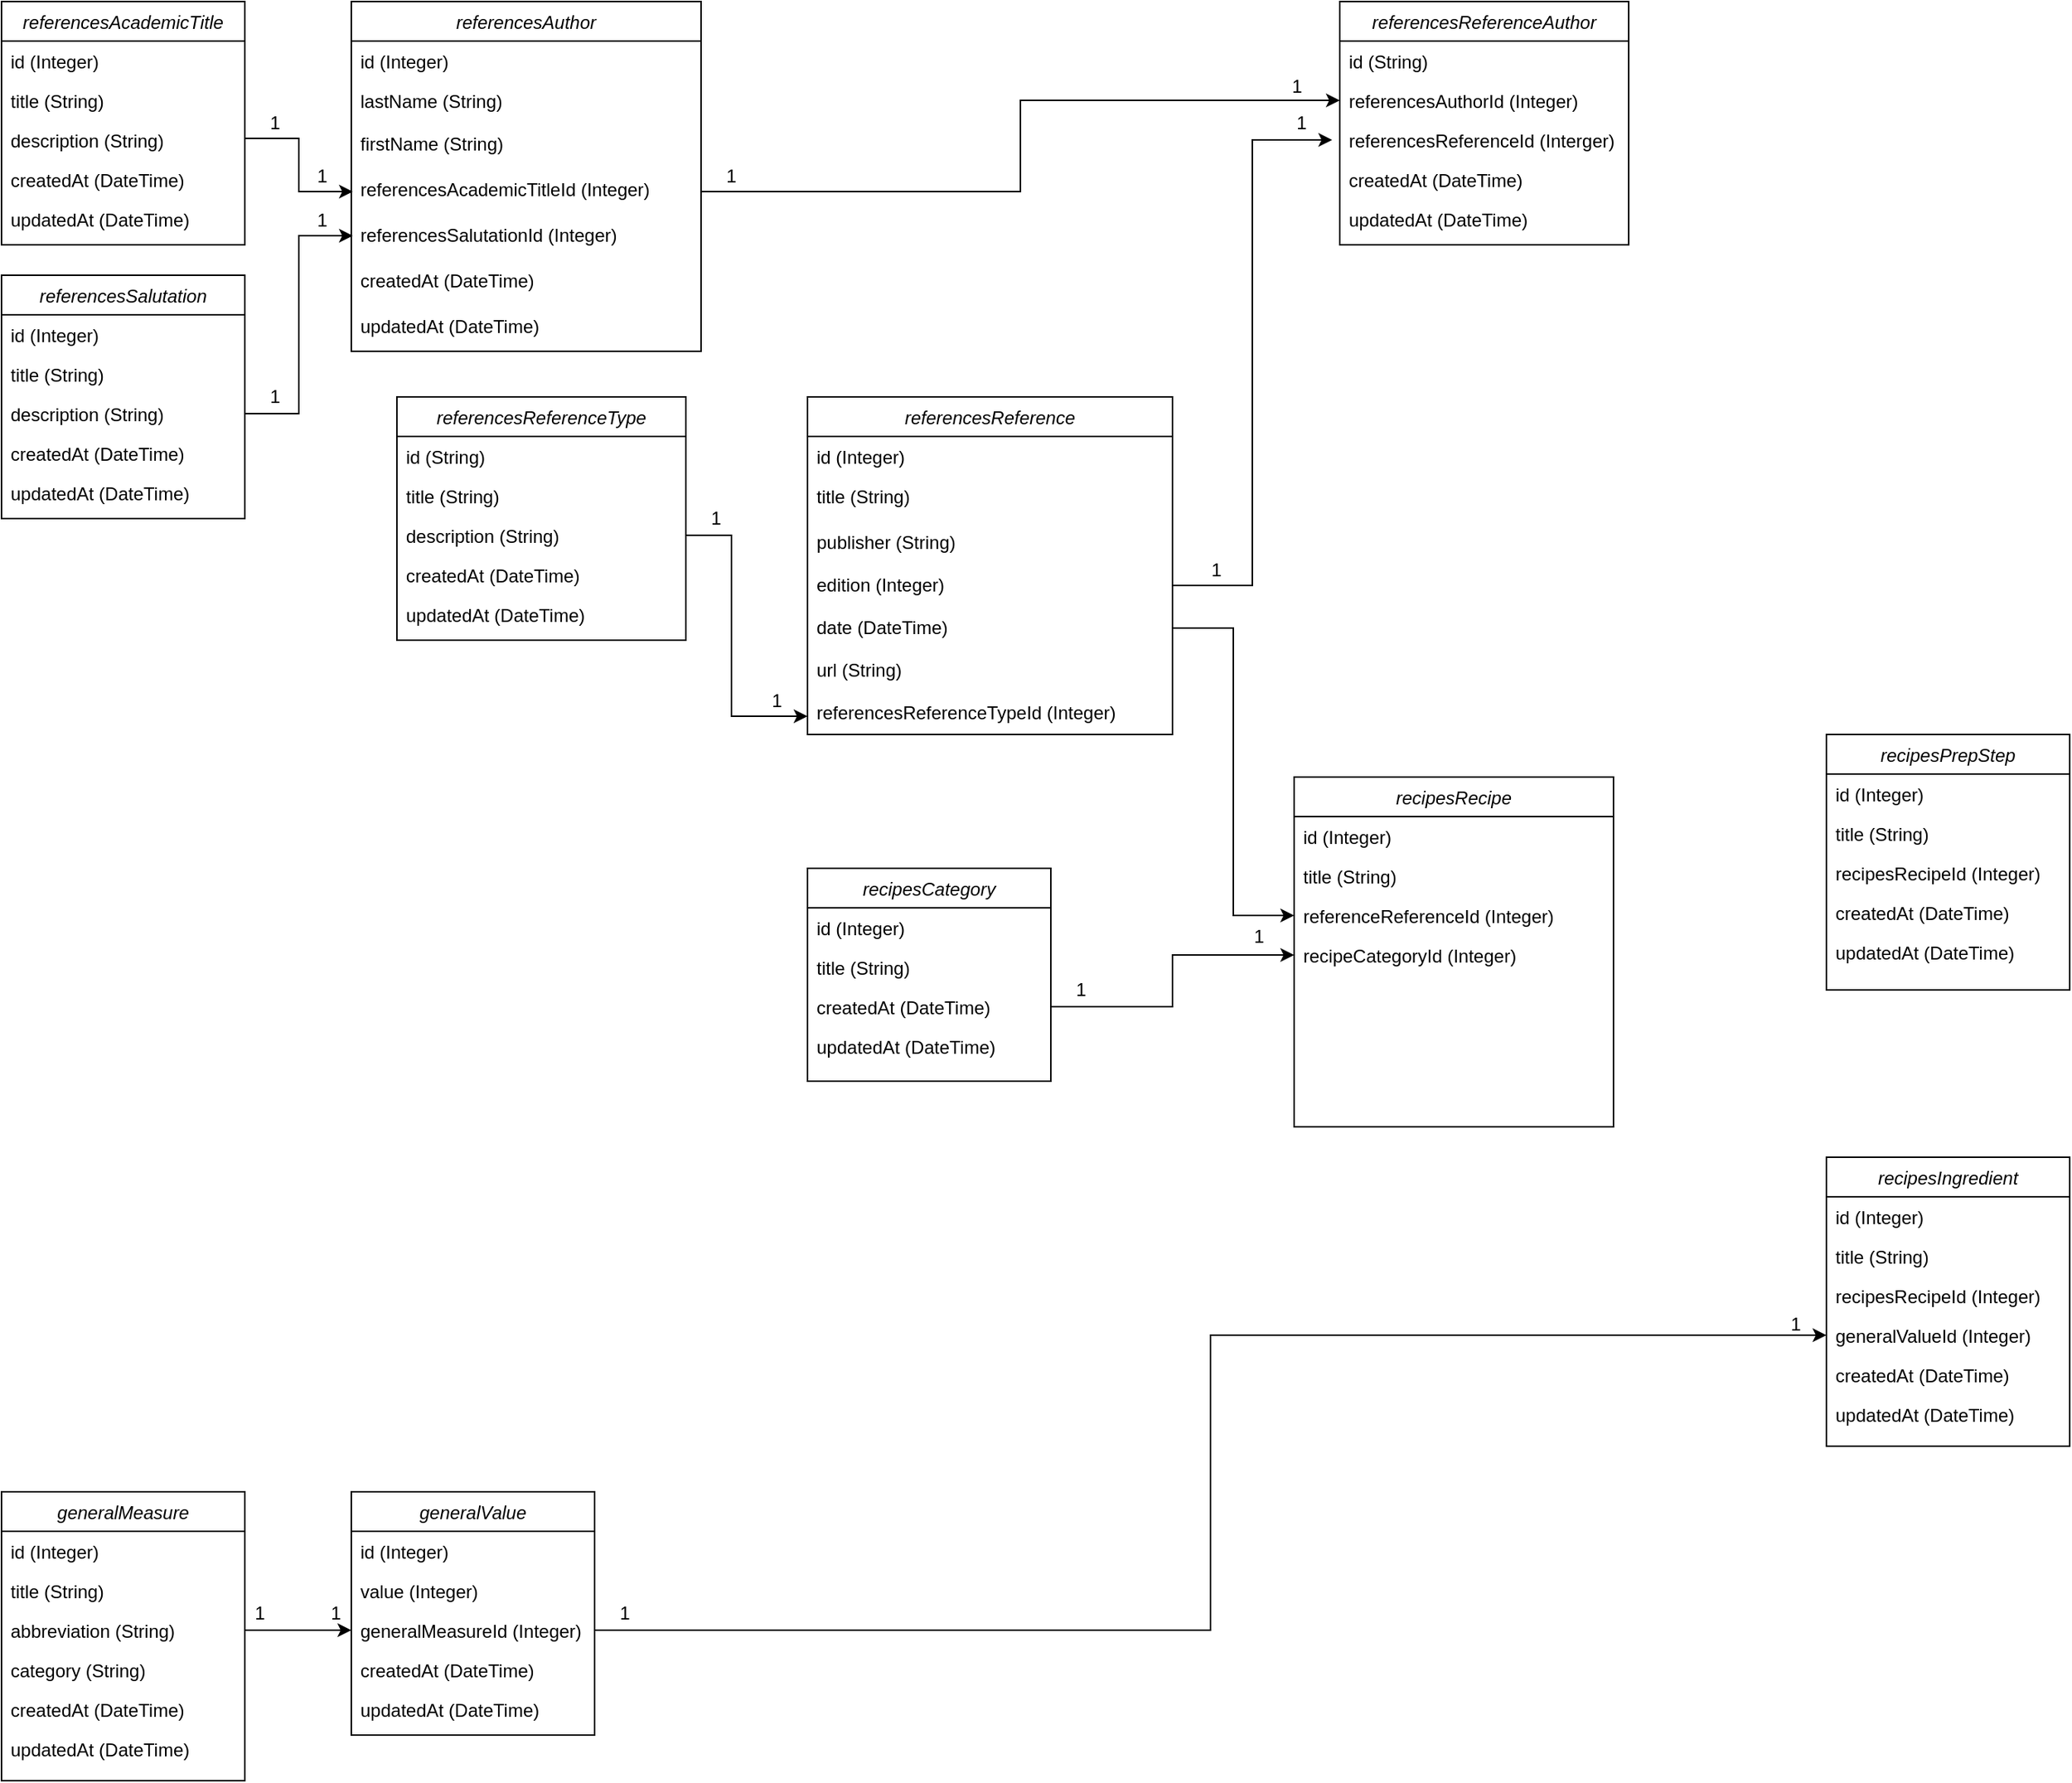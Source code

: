 <mxfile version="14.9.7" type="device"><diagram id="C5RBs43oDa-KdzZeNtuy" name="Page-1"><mxGraphModel dx="1673" dy="802" grid="1" gridSize="10" guides="1" tooltips="1" connect="1" arrows="1" fold="1" page="1" pageScale="1" pageWidth="3300" pageHeight="2339" math="0" shadow="0"><root><mxCell id="WIyWlLk6GJQsqaUBKTNV-0"/><mxCell id="WIyWlLk6GJQsqaUBKTNV-1" parent="WIyWlLk6GJQsqaUBKTNV-0"/><mxCell id="zkfFHV4jXpPFQw0GAbJ--0" value="referencesAcademicTitle" style="swimlane;fontStyle=2;align=center;verticalAlign=top;childLayout=stackLayout;horizontal=1;startSize=26;horizontalStack=0;resizeParent=1;resizeLast=0;collapsible=1;marginBottom=0;rounded=0;shadow=0;strokeWidth=1;" parent="WIyWlLk6GJQsqaUBKTNV-1" vertex="1"><mxGeometry x="40" y="40" width="160" height="160" as="geometry"><mxRectangle x="60" y="80" width="160" height="26" as="alternateBounds"/></mxGeometry></mxCell><mxCell id="zkfFHV4jXpPFQw0GAbJ--1" value="id (Integer)" style="text;align=left;verticalAlign=top;spacingLeft=4;spacingRight=4;overflow=hidden;rotatable=0;points=[[0,0.5],[1,0.5]];portConstraint=eastwest;" parent="zkfFHV4jXpPFQw0GAbJ--0" vertex="1"><mxGeometry y="26" width="160" height="26" as="geometry"/></mxCell><mxCell id="zkfFHV4jXpPFQw0GAbJ--2" value="title (String)" style="text;align=left;verticalAlign=top;spacingLeft=4;spacingRight=4;overflow=hidden;rotatable=0;points=[[0,0.5],[1,0.5]];portConstraint=eastwest;rounded=0;shadow=0;html=0;" parent="zkfFHV4jXpPFQw0GAbJ--0" vertex="1"><mxGeometry y="52" width="160" height="26" as="geometry"/></mxCell><mxCell id="E2X-_f3XLNRULBrsMVnF-42" value="description (String)" style="text;align=left;verticalAlign=top;spacingLeft=4;spacingRight=4;overflow=hidden;rotatable=0;points=[[0,0.5],[1,0.5]];portConstraint=eastwest;rounded=0;shadow=0;html=0;" vertex="1" parent="zkfFHV4jXpPFQw0GAbJ--0"><mxGeometry y="78" width="160" height="26" as="geometry"/></mxCell><mxCell id="E2X-_f3XLNRULBrsMVnF-41" value="createdAt (DateTime)" style="text;align=left;verticalAlign=top;spacingLeft=4;spacingRight=4;overflow=hidden;rotatable=0;points=[[0,0.5],[1,0.5]];portConstraint=eastwest;rounded=0;shadow=0;html=0;" vertex="1" parent="zkfFHV4jXpPFQw0GAbJ--0"><mxGeometry y="104" width="160" height="26" as="geometry"/></mxCell><mxCell id="E2X-_f3XLNRULBrsMVnF-43" value="updatedAt (DateTime)" style="text;align=left;verticalAlign=top;spacingLeft=4;spacingRight=4;overflow=hidden;rotatable=0;points=[[0,0.5],[1,0.5]];portConstraint=eastwest;rounded=0;shadow=0;html=0;" vertex="1" parent="zkfFHV4jXpPFQw0GAbJ--0"><mxGeometry y="130" width="160" height="26" as="geometry"/></mxCell><mxCell id="E2X-_f3XLNRULBrsMVnF-0" value="referencesAuthor" style="swimlane;fontStyle=2;align=center;verticalAlign=top;childLayout=stackLayout;horizontal=1;startSize=26;horizontalStack=0;resizeParent=1;resizeLast=0;collapsible=1;marginBottom=0;rounded=0;shadow=0;strokeWidth=1;" vertex="1" parent="WIyWlLk6GJQsqaUBKTNV-1"><mxGeometry x="270" y="40" width="230" height="230" as="geometry"><mxRectangle x="60" y="80" width="160" height="26" as="alternateBounds"/></mxGeometry></mxCell><mxCell id="E2X-_f3XLNRULBrsMVnF-7" style="edgeStyle=orthogonalEdgeStyle;rounded=0;orthogonalLoop=1;jettySize=auto;html=1;exitX=1;exitY=0.5;exitDx=0;exitDy=0;" edge="1" parent="E2X-_f3XLNRULBrsMVnF-0" source="E2X-_f3XLNRULBrsMVnF-6" target="E2X-_f3XLNRULBrsMVnF-6"><mxGeometry relative="1" as="geometry"/></mxCell><mxCell id="E2X-_f3XLNRULBrsMVnF-1" value="id (Integer)" style="text;align=left;verticalAlign=top;spacingLeft=4;spacingRight=4;overflow=hidden;rotatable=0;points=[[0,0.5],[1,0.5]];portConstraint=eastwest;" vertex="1" parent="E2X-_f3XLNRULBrsMVnF-0"><mxGeometry y="26" width="230" height="26" as="geometry"/></mxCell><mxCell id="E2X-_f3XLNRULBrsMVnF-2" value="lastName (String)" style="text;align=left;verticalAlign=top;spacingLeft=4;spacingRight=4;overflow=hidden;rotatable=0;points=[[0,0.5],[1,0.5]];portConstraint=eastwest;rounded=0;shadow=0;html=0;" vertex="1" parent="E2X-_f3XLNRULBrsMVnF-0"><mxGeometry y="52" width="230" height="28" as="geometry"/></mxCell><mxCell id="E2X-_f3XLNRULBrsMVnF-6" value="firstName (String)" style="text;align=left;verticalAlign=top;spacingLeft=4;spacingRight=4;overflow=hidden;rotatable=0;points=[[0,0.5],[1,0.5]];portConstraint=eastwest;rounded=0;shadow=0;html=0;" vertex="1" parent="E2X-_f3XLNRULBrsMVnF-0"><mxGeometry y="80" width="230" height="30" as="geometry"/></mxCell><mxCell id="E2X-_f3XLNRULBrsMVnF-8" value="referencesAcademicTitleId (Integer)" style="text;align=left;verticalAlign=top;spacingLeft=4;spacingRight=4;overflow=hidden;rotatable=0;points=[[0,0.5],[1,0.5]];portConstraint=eastwest;rounded=0;shadow=0;html=0;" vertex="1" parent="E2X-_f3XLNRULBrsMVnF-0"><mxGeometry y="110" width="230" height="30" as="geometry"/></mxCell><mxCell id="E2X-_f3XLNRULBrsMVnF-47" value="referencesSalutationId (Integer)" style="text;align=left;verticalAlign=top;spacingLeft=4;spacingRight=4;overflow=hidden;rotatable=0;points=[[0,0.5],[1,0.5]];portConstraint=eastwest;rounded=0;shadow=0;html=0;" vertex="1" parent="E2X-_f3XLNRULBrsMVnF-0"><mxGeometry y="140" width="230" height="30" as="geometry"/></mxCell><mxCell id="E2X-_f3XLNRULBrsMVnF-48" value="createdAt (DateTime)" style="text;align=left;verticalAlign=top;spacingLeft=4;spacingRight=4;overflow=hidden;rotatable=0;points=[[0,0.5],[1,0.5]];portConstraint=eastwest;rounded=0;shadow=0;html=0;" vertex="1" parent="E2X-_f3XLNRULBrsMVnF-0"><mxGeometry y="170" width="230" height="30" as="geometry"/></mxCell><mxCell id="E2X-_f3XLNRULBrsMVnF-49" value="updatedAt (DateTime)" style="text;align=left;verticalAlign=top;spacingLeft=4;spacingRight=4;overflow=hidden;rotatable=0;points=[[0,0.5],[1,0.5]];portConstraint=eastwest;rounded=0;shadow=0;html=0;" vertex="1" parent="E2X-_f3XLNRULBrsMVnF-0"><mxGeometry y="200" width="230" height="30" as="geometry"/></mxCell><mxCell id="E2X-_f3XLNRULBrsMVnF-16" value="referencesSalutation" style="swimlane;fontStyle=2;align=center;verticalAlign=top;childLayout=stackLayout;horizontal=1;startSize=26;horizontalStack=0;resizeParent=1;resizeLast=0;collapsible=1;marginBottom=0;rounded=0;shadow=0;strokeWidth=1;" vertex="1" parent="WIyWlLk6GJQsqaUBKTNV-1"><mxGeometry x="40" y="220" width="160" height="160" as="geometry"><mxRectangle x="60" y="80" width="160" height="26" as="alternateBounds"/></mxGeometry></mxCell><mxCell id="E2X-_f3XLNRULBrsMVnF-17" value="id (Integer)" style="text;align=left;verticalAlign=top;spacingLeft=4;spacingRight=4;overflow=hidden;rotatable=0;points=[[0,0.5],[1,0.5]];portConstraint=eastwest;" vertex="1" parent="E2X-_f3XLNRULBrsMVnF-16"><mxGeometry y="26" width="160" height="26" as="geometry"/></mxCell><mxCell id="E2X-_f3XLNRULBrsMVnF-18" value="title (String)" style="text;align=left;verticalAlign=top;spacingLeft=4;spacingRight=4;overflow=hidden;rotatable=0;points=[[0,0.5],[1,0.5]];portConstraint=eastwest;rounded=0;shadow=0;html=0;" vertex="1" parent="E2X-_f3XLNRULBrsMVnF-16"><mxGeometry y="52" width="160" height="26" as="geometry"/></mxCell><mxCell id="E2X-_f3XLNRULBrsMVnF-44" value="description (String)" style="text;align=left;verticalAlign=top;spacingLeft=4;spacingRight=4;overflow=hidden;rotatable=0;points=[[0,0.5],[1,0.5]];portConstraint=eastwest;rounded=0;shadow=0;html=0;" vertex="1" parent="E2X-_f3XLNRULBrsMVnF-16"><mxGeometry y="78" width="160" height="26" as="geometry"/></mxCell><mxCell id="E2X-_f3XLNRULBrsMVnF-45" value="createdAt (DateTime)" style="text;align=left;verticalAlign=top;spacingLeft=4;spacingRight=4;overflow=hidden;rotatable=0;points=[[0,0.5],[1,0.5]];portConstraint=eastwest;rounded=0;shadow=0;html=0;" vertex="1" parent="E2X-_f3XLNRULBrsMVnF-16"><mxGeometry y="104" width="160" height="26" as="geometry"/></mxCell><mxCell id="E2X-_f3XLNRULBrsMVnF-46" value="updatedAt (DateTime)" style="text;align=left;verticalAlign=top;spacingLeft=4;spacingRight=4;overflow=hidden;rotatable=0;points=[[0,0.5],[1,0.5]];portConstraint=eastwest;rounded=0;shadow=0;html=0;" vertex="1" parent="E2X-_f3XLNRULBrsMVnF-16"><mxGeometry y="130" width="160" height="26" as="geometry"/></mxCell><mxCell id="E2X-_f3XLNRULBrsMVnF-116" style="edgeStyle=elbowEdgeStyle;rounded=0;orthogonalLoop=1;jettySize=auto;html=1;exitX=0;exitY=1;exitDx=0;exitDy=0;entryX=1;entryY=1;entryDx=0;entryDy=0;" edge="1" parent="WIyWlLk6GJQsqaUBKTNV-1" source="E2X-_f3XLNRULBrsMVnF-20" target="E2X-_f3XLNRULBrsMVnF-22"><mxGeometry relative="1" as="geometry"/></mxCell><mxCell id="E2X-_f3XLNRULBrsMVnF-20" value="1" style="text;html=1;strokeColor=none;fillColor=none;align=center;verticalAlign=middle;whiteSpace=wrap;rounded=0;" vertex="1" parent="WIyWlLk6GJQsqaUBKTNV-1"><mxGeometry x="200" y="110" width="40" height="20" as="geometry"/></mxCell><mxCell id="E2X-_f3XLNRULBrsMVnF-21" value="1" style="text;html=1;strokeColor=none;fillColor=none;align=center;verticalAlign=middle;whiteSpace=wrap;rounded=0;" vertex="1" parent="WIyWlLk6GJQsqaUBKTNV-1"><mxGeometry x="200" y="290" width="40" height="20" as="geometry"/></mxCell><mxCell id="E2X-_f3XLNRULBrsMVnF-22" value="1" style="text;html=1;strokeColor=none;fillColor=none;align=center;verticalAlign=middle;whiteSpace=wrap;rounded=0;" vertex="1" parent="WIyWlLk6GJQsqaUBKTNV-1"><mxGeometry x="231" y="145" width="40" height="20" as="geometry"/></mxCell><mxCell id="E2X-_f3XLNRULBrsMVnF-23" value="1" style="text;html=1;strokeColor=none;fillColor=none;align=center;verticalAlign=middle;whiteSpace=wrap;rounded=0;" vertex="1" parent="WIyWlLk6GJQsqaUBKTNV-1"><mxGeometry x="231" y="174" width="40" height="20" as="geometry"/></mxCell><mxCell id="E2X-_f3XLNRULBrsMVnF-24" value="referencesReferenceType" style="swimlane;fontStyle=2;align=center;verticalAlign=top;childLayout=stackLayout;horizontal=1;startSize=26;horizontalStack=0;resizeParent=1;resizeLast=0;collapsible=1;marginBottom=0;rounded=0;shadow=0;strokeWidth=1;" vertex="1" parent="WIyWlLk6GJQsqaUBKTNV-1"><mxGeometry x="300" y="300" width="190" height="160" as="geometry"><mxRectangle x="60" y="80" width="160" height="26" as="alternateBounds"/></mxGeometry></mxCell><mxCell id="E2X-_f3XLNRULBrsMVnF-25" value="id (String)" style="text;align=left;verticalAlign=top;spacingLeft=4;spacingRight=4;overflow=hidden;rotatable=0;points=[[0,0.5],[1,0.5]];portConstraint=eastwest;" vertex="1" parent="E2X-_f3XLNRULBrsMVnF-24"><mxGeometry y="26" width="190" height="26" as="geometry"/></mxCell><mxCell id="E2X-_f3XLNRULBrsMVnF-26" value="title (String)" style="text;align=left;verticalAlign=top;spacingLeft=4;spacingRight=4;overflow=hidden;rotatable=0;points=[[0,0.5],[1,0.5]];portConstraint=eastwest;rounded=0;shadow=0;html=0;" vertex="1" parent="E2X-_f3XLNRULBrsMVnF-24"><mxGeometry y="52" width="190" height="26" as="geometry"/></mxCell><mxCell id="E2X-_f3XLNRULBrsMVnF-50" value="description (String)" style="text;align=left;verticalAlign=top;spacingLeft=4;spacingRight=4;overflow=hidden;rotatable=0;points=[[0,0.5],[1,0.5]];portConstraint=eastwest;rounded=0;shadow=0;html=0;" vertex="1" parent="E2X-_f3XLNRULBrsMVnF-24"><mxGeometry y="78" width="190" height="26" as="geometry"/></mxCell><mxCell id="E2X-_f3XLNRULBrsMVnF-51" value="createdAt (DateTime)" style="text;align=left;verticalAlign=top;spacingLeft=4;spacingRight=4;overflow=hidden;rotatable=0;points=[[0,0.5],[1,0.5]];portConstraint=eastwest;rounded=0;shadow=0;html=0;" vertex="1" parent="E2X-_f3XLNRULBrsMVnF-24"><mxGeometry y="104" width="190" height="26" as="geometry"/></mxCell><mxCell id="E2X-_f3XLNRULBrsMVnF-52" value="updatedAt (DateTime)" style="text;align=left;verticalAlign=top;spacingLeft=4;spacingRight=4;overflow=hidden;rotatable=0;points=[[0,0.5],[1,0.5]];portConstraint=eastwest;rounded=0;shadow=0;html=0;" vertex="1" parent="E2X-_f3XLNRULBrsMVnF-24"><mxGeometry y="130" width="190" height="26" as="geometry"/></mxCell><mxCell id="E2X-_f3XLNRULBrsMVnF-27" value="referencesReference" style="swimlane;fontStyle=2;align=center;verticalAlign=top;childLayout=stackLayout;horizontal=1;startSize=26;horizontalStack=0;resizeParent=1;resizeLast=0;collapsible=1;marginBottom=0;rounded=0;shadow=0;strokeWidth=1;" vertex="1" parent="WIyWlLk6GJQsqaUBKTNV-1"><mxGeometry x="570" y="300" width="240" height="222" as="geometry"><mxRectangle x="60" y="80" width="160" height="26" as="alternateBounds"/></mxGeometry></mxCell><mxCell id="E2X-_f3XLNRULBrsMVnF-28" value="id (Integer)" style="text;align=left;verticalAlign=top;spacingLeft=4;spacingRight=4;overflow=hidden;rotatable=0;points=[[0,0.5],[1,0.5]];portConstraint=eastwest;" vertex="1" parent="E2X-_f3XLNRULBrsMVnF-27"><mxGeometry y="26" width="240" height="26" as="geometry"/></mxCell><mxCell id="E2X-_f3XLNRULBrsMVnF-29" value="title (String)" style="text;align=left;verticalAlign=top;spacingLeft=4;spacingRight=4;overflow=hidden;rotatable=0;points=[[0,0.5],[1,0.5]];portConstraint=eastwest;rounded=0;shadow=0;html=0;" vertex="1" parent="E2X-_f3XLNRULBrsMVnF-27"><mxGeometry y="52" width="240" height="30" as="geometry"/></mxCell><mxCell id="E2X-_f3XLNRULBrsMVnF-30" value="publisher (String)" style="text;align=left;verticalAlign=top;spacingLeft=4;spacingRight=4;overflow=hidden;rotatable=0;points=[[0,0.5],[1,0.5]];portConstraint=eastwest;rounded=0;shadow=0;html=0;" vertex="1" parent="E2X-_f3XLNRULBrsMVnF-27"><mxGeometry y="82" width="240" height="28" as="geometry"/></mxCell><mxCell id="E2X-_f3XLNRULBrsMVnF-31" value="edition (Integer)" style="text;align=left;verticalAlign=top;spacingLeft=4;spacingRight=4;overflow=hidden;rotatable=0;points=[[0,0.5],[1,0.5]];portConstraint=eastwest;rounded=0;shadow=0;html=0;" vertex="1" parent="E2X-_f3XLNRULBrsMVnF-27"><mxGeometry y="110" width="240" height="28" as="geometry"/></mxCell><mxCell id="E2X-_f3XLNRULBrsMVnF-32" value="date (DateTime)" style="text;align=left;verticalAlign=top;spacingLeft=4;spacingRight=4;overflow=hidden;rotatable=0;points=[[0,0.5],[1,0.5]];portConstraint=eastwest;rounded=0;shadow=0;html=0;" vertex="1" parent="E2X-_f3XLNRULBrsMVnF-27"><mxGeometry y="138" width="240" height="28" as="geometry"/></mxCell><mxCell id="E2X-_f3XLNRULBrsMVnF-35" value="url (String)" style="text;align=left;verticalAlign=top;spacingLeft=4;spacingRight=4;overflow=hidden;rotatable=0;points=[[0,0.5],[1,0.5]];portConstraint=eastwest;rounded=0;shadow=0;html=0;" vertex="1" parent="E2X-_f3XLNRULBrsMVnF-27"><mxGeometry y="166" width="240" height="28" as="geometry"/></mxCell><mxCell id="E2X-_f3XLNRULBrsMVnF-53" value="referencesReferenceTypeId (Integer)" style="text;align=left;verticalAlign=top;spacingLeft=4;spacingRight=4;overflow=hidden;rotatable=0;points=[[0,0.5],[1,0.5]];portConstraint=eastwest;rounded=0;shadow=0;html=0;" vertex="1" parent="E2X-_f3XLNRULBrsMVnF-27"><mxGeometry y="194" width="240" height="28" as="geometry"/></mxCell><mxCell id="E2X-_f3XLNRULBrsMVnF-38" value="1" style="text;html=1;strokeColor=none;fillColor=none;align=center;verticalAlign=middle;whiteSpace=wrap;rounded=0;" vertex="1" parent="WIyWlLk6GJQsqaUBKTNV-1"><mxGeometry x="530" y="490" width="40" height="20" as="geometry"/></mxCell><mxCell id="E2X-_f3XLNRULBrsMVnF-112" style="edgeStyle=elbowEdgeStyle;rounded=0;orthogonalLoop=1;jettySize=auto;html=1;exitX=1;exitY=0.5;exitDx=0;exitDy=0;entryX=1;entryY=1;entryDx=0;entryDy=0;" edge="1" parent="WIyWlLk6GJQsqaUBKTNV-1" source="E2X-_f3XLNRULBrsMVnF-50" target="E2X-_f3XLNRULBrsMVnF-38"><mxGeometry relative="1" as="geometry"><Array as="points"><mxPoint x="520" y="380"/></Array></mxGeometry></mxCell><mxCell id="E2X-_f3XLNRULBrsMVnF-39" value="1" style="text;html=1;strokeColor=none;fillColor=none;align=center;verticalAlign=middle;whiteSpace=wrap;rounded=0;" vertex="1" parent="WIyWlLk6GJQsqaUBKTNV-1"><mxGeometry x="490" y="370" width="40" height="20" as="geometry"/></mxCell><mxCell id="E2X-_f3XLNRULBrsMVnF-55" value="referencesReferenceAuthor" style="swimlane;fontStyle=2;align=center;verticalAlign=top;childLayout=stackLayout;horizontal=1;startSize=26;horizontalStack=0;resizeParent=1;resizeLast=0;collapsible=1;marginBottom=0;rounded=0;shadow=0;strokeWidth=1;" vertex="1" parent="WIyWlLk6GJQsqaUBKTNV-1"><mxGeometry x="920" y="40" width="190" height="160" as="geometry"><mxRectangle x="60" y="80" width="160" height="26" as="alternateBounds"/></mxGeometry></mxCell><mxCell id="E2X-_f3XLNRULBrsMVnF-56" value="id (String)" style="text;align=left;verticalAlign=top;spacingLeft=4;spacingRight=4;overflow=hidden;rotatable=0;points=[[0,0.5],[1,0.5]];portConstraint=eastwest;" vertex="1" parent="E2X-_f3XLNRULBrsMVnF-55"><mxGeometry y="26" width="190" height="26" as="geometry"/></mxCell><mxCell id="E2X-_f3XLNRULBrsMVnF-57" value="referencesAuthorId (Integer)" style="text;align=left;verticalAlign=top;spacingLeft=4;spacingRight=4;overflow=hidden;rotatable=0;points=[[0,0.5],[1,0.5]];portConstraint=eastwest;rounded=0;shadow=0;html=0;" vertex="1" parent="E2X-_f3XLNRULBrsMVnF-55"><mxGeometry y="52" width="190" height="26" as="geometry"/></mxCell><mxCell id="E2X-_f3XLNRULBrsMVnF-58" value="referencesReferenceId (Interger)" style="text;align=left;verticalAlign=top;spacingLeft=4;spacingRight=4;overflow=hidden;rotatable=0;points=[[0,0.5],[1,0.5]];portConstraint=eastwest;rounded=0;shadow=0;html=0;" vertex="1" parent="E2X-_f3XLNRULBrsMVnF-55"><mxGeometry y="78" width="190" height="26" as="geometry"/></mxCell><mxCell id="E2X-_f3XLNRULBrsMVnF-59" value="createdAt (DateTime)" style="text;align=left;verticalAlign=top;spacingLeft=4;spacingRight=4;overflow=hidden;rotatable=0;points=[[0,0.5],[1,0.5]];portConstraint=eastwest;rounded=0;shadow=0;html=0;" vertex="1" parent="E2X-_f3XLNRULBrsMVnF-55"><mxGeometry y="104" width="190" height="26" as="geometry"/></mxCell><mxCell id="E2X-_f3XLNRULBrsMVnF-60" value="updatedAt (DateTime)" style="text;align=left;verticalAlign=top;spacingLeft=4;spacingRight=4;overflow=hidden;rotatable=0;points=[[0,0.5],[1,0.5]];portConstraint=eastwest;rounded=0;shadow=0;html=0;" vertex="1" parent="E2X-_f3XLNRULBrsMVnF-55"><mxGeometry y="130" width="190" height="26" as="geometry"/></mxCell><mxCell id="E2X-_f3XLNRULBrsMVnF-63" value="1" style="text;html=1;strokeColor=none;fillColor=none;align=center;verticalAlign=middle;whiteSpace=wrap;rounded=0;" vertex="1" parent="WIyWlLk6GJQsqaUBKTNV-1"><mxGeometry x="500" y="145" width="40" height="20" as="geometry"/></mxCell><mxCell id="E2X-_f3XLNRULBrsMVnF-64" value="1" style="text;html=1;strokeColor=none;fillColor=none;align=center;verticalAlign=middle;whiteSpace=wrap;rounded=0;" vertex="1" parent="WIyWlLk6GJQsqaUBKTNV-1"><mxGeometry x="872" y="86" width="40" height="20" as="geometry"/></mxCell><mxCell id="E2X-_f3XLNRULBrsMVnF-65" value="1" style="text;html=1;strokeColor=none;fillColor=none;align=center;verticalAlign=middle;whiteSpace=wrap;rounded=0;" vertex="1" parent="WIyWlLk6GJQsqaUBKTNV-1"><mxGeometry x="819" y="404" width="40" height="20" as="geometry"/></mxCell><mxCell id="E2X-_f3XLNRULBrsMVnF-66" value="1" style="text;html=1;strokeColor=none;fillColor=none;align=center;verticalAlign=middle;whiteSpace=wrap;rounded=0;" vertex="1" parent="WIyWlLk6GJQsqaUBKTNV-1"><mxGeometry x="875" y="109" width="40" height="22" as="geometry"/></mxCell><mxCell id="E2X-_f3XLNRULBrsMVnF-67" value="generalMeasure" style="swimlane;fontStyle=2;align=center;verticalAlign=top;childLayout=stackLayout;horizontal=1;startSize=26;horizontalStack=0;resizeParent=1;resizeLast=0;collapsible=1;marginBottom=0;rounded=0;shadow=0;strokeWidth=1;" vertex="1" parent="WIyWlLk6GJQsqaUBKTNV-1"><mxGeometry x="40" y="1020" width="160" height="190" as="geometry"><mxRectangle x="60" y="80" width="160" height="26" as="alternateBounds"/></mxGeometry></mxCell><mxCell id="E2X-_f3XLNRULBrsMVnF-68" value="id (Integer)" style="text;align=left;verticalAlign=top;spacingLeft=4;spacingRight=4;overflow=hidden;rotatable=0;points=[[0,0.5],[1,0.5]];portConstraint=eastwest;" vertex="1" parent="E2X-_f3XLNRULBrsMVnF-67"><mxGeometry y="26" width="160" height="26" as="geometry"/></mxCell><mxCell id="E2X-_f3XLNRULBrsMVnF-69" value="title (String)" style="text;align=left;verticalAlign=top;spacingLeft=4;spacingRight=4;overflow=hidden;rotatable=0;points=[[0,0.5],[1,0.5]];portConstraint=eastwest;rounded=0;shadow=0;html=0;" vertex="1" parent="E2X-_f3XLNRULBrsMVnF-67"><mxGeometry y="52" width="160" height="26" as="geometry"/></mxCell><mxCell id="E2X-_f3XLNRULBrsMVnF-70" value="abbreviation (String)" style="text;align=left;verticalAlign=top;spacingLeft=4;spacingRight=4;overflow=hidden;rotatable=0;points=[[0,0.5],[1,0.5]];portConstraint=eastwest;rounded=0;shadow=0;html=0;" vertex="1" parent="E2X-_f3XLNRULBrsMVnF-67"><mxGeometry y="78" width="160" height="26" as="geometry"/></mxCell><mxCell id="E2X-_f3XLNRULBrsMVnF-71" value="category (String)" style="text;align=left;verticalAlign=top;spacingLeft=4;spacingRight=4;overflow=hidden;rotatable=0;points=[[0,0.5],[1,0.5]];portConstraint=eastwest;rounded=0;shadow=0;html=0;" vertex="1" parent="E2X-_f3XLNRULBrsMVnF-67"><mxGeometry y="104" width="160" height="26" as="geometry"/></mxCell><mxCell id="E2X-_f3XLNRULBrsMVnF-72" value="createdAt (DateTime)" style="text;align=left;verticalAlign=top;spacingLeft=4;spacingRight=4;overflow=hidden;rotatable=0;points=[[0,0.5],[1,0.5]];portConstraint=eastwest;rounded=0;shadow=0;html=0;" vertex="1" parent="E2X-_f3XLNRULBrsMVnF-67"><mxGeometry y="130" width="160" height="26" as="geometry"/></mxCell><mxCell id="E2X-_f3XLNRULBrsMVnF-79" value="updatedAt (DateTime)" style="text;align=left;verticalAlign=top;spacingLeft=4;spacingRight=4;overflow=hidden;rotatable=0;points=[[0,0.5],[1,0.5]];portConstraint=eastwest;rounded=0;shadow=0;html=0;" vertex="1" parent="E2X-_f3XLNRULBrsMVnF-67"><mxGeometry y="156" width="160" height="26" as="geometry"/></mxCell><mxCell id="E2X-_f3XLNRULBrsMVnF-73" value="generalValue" style="swimlane;fontStyle=2;align=center;verticalAlign=top;childLayout=stackLayout;horizontal=1;startSize=26;horizontalStack=0;resizeParent=1;resizeLast=0;collapsible=1;marginBottom=0;rounded=0;shadow=0;strokeWidth=1;" vertex="1" parent="WIyWlLk6GJQsqaUBKTNV-1"><mxGeometry x="270" y="1020" width="160" height="160" as="geometry"><mxRectangle x="60" y="80" width="160" height="26" as="alternateBounds"/></mxGeometry></mxCell><mxCell id="E2X-_f3XLNRULBrsMVnF-74" value="id (Integer)" style="text;align=left;verticalAlign=top;spacingLeft=4;spacingRight=4;overflow=hidden;rotatable=0;points=[[0,0.5],[1,0.5]];portConstraint=eastwest;" vertex="1" parent="E2X-_f3XLNRULBrsMVnF-73"><mxGeometry y="26" width="160" height="26" as="geometry"/></mxCell><mxCell id="E2X-_f3XLNRULBrsMVnF-75" value="value (Integer)" style="text;align=left;verticalAlign=top;spacingLeft=4;spacingRight=4;overflow=hidden;rotatable=0;points=[[0,0.5],[1,0.5]];portConstraint=eastwest;rounded=0;shadow=0;html=0;" vertex="1" parent="E2X-_f3XLNRULBrsMVnF-73"><mxGeometry y="52" width="160" height="26" as="geometry"/></mxCell><mxCell id="E2X-_f3XLNRULBrsMVnF-76" value="generalMeasureId (Integer)" style="text;align=left;verticalAlign=top;spacingLeft=4;spacingRight=4;overflow=hidden;rotatable=0;points=[[0,0.5],[1,0.5]];portConstraint=eastwest;rounded=0;shadow=0;html=0;" vertex="1" parent="E2X-_f3XLNRULBrsMVnF-73"><mxGeometry y="78" width="160" height="26" as="geometry"/></mxCell><mxCell id="E2X-_f3XLNRULBrsMVnF-77" value="createdAt (DateTime)" style="text;align=left;verticalAlign=top;spacingLeft=4;spacingRight=4;overflow=hidden;rotatable=0;points=[[0,0.5],[1,0.5]];portConstraint=eastwest;rounded=0;shadow=0;html=0;" vertex="1" parent="E2X-_f3XLNRULBrsMVnF-73"><mxGeometry y="104" width="160" height="26" as="geometry"/></mxCell><mxCell id="E2X-_f3XLNRULBrsMVnF-78" value="updatedAt (DateTime)" style="text;align=left;verticalAlign=top;spacingLeft=4;spacingRight=4;overflow=hidden;rotatable=0;points=[[0,0.5],[1,0.5]];portConstraint=eastwest;rounded=0;shadow=0;html=0;" vertex="1" parent="E2X-_f3XLNRULBrsMVnF-73"><mxGeometry y="130" width="160" height="26" as="geometry"/></mxCell><mxCell id="E2X-_f3XLNRULBrsMVnF-81" value="1" style="text;html=1;strokeColor=none;fillColor=none;align=center;verticalAlign=middle;whiteSpace=wrap;rounded=0;" vertex="1" parent="WIyWlLk6GJQsqaUBKTNV-1"><mxGeometry x="240" y="1090" width="40" height="20" as="geometry"/></mxCell><mxCell id="E2X-_f3XLNRULBrsMVnF-82" value="1" style="text;html=1;strokeColor=none;fillColor=none;align=center;verticalAlign=middle;whiteSpace=wrap;rounded=0;" vertex="1" parent="WIyWlLk6GJQsqaUBKTNV-1"><mxGeometry x="190" y="1090" width="40" height="20" as="geometry"/></mxCell><mxCell id="E2X-_f3XLNRULBrsMVnF-83" value="recipesIngredient" style="swimlane;fontStyle=2;align=center;verticalAlign=top;childLayout=stackLayout;horizontal=1;startSize=26;horizontalStack=0;resizeParent=1;resizeLast=0;collapsible=1;marginBottom=0;rounded=0;shadow=0;strokeWidth=1;" vertex="1" parent="WIyWlLk6GJQsqaUBKTNV-1"><mxGeometry x="1240" y="800" width="160" height="190" as="geometry"><mxRectangle x="60" y="80" width="160" height="26" as="alternateBounds"/></mxGeometry></mxCell><mxCell id="E2X-_f3XLNRULBrsMVnF-84" value="id (Integer)" style="text;align=left;verticalAlign=top;spacingLeft=4;spacingRight=4;overflow=hidden;rotatable=0;points=[[0,0.5],[1,0.5]];portConstraint=eastwest;" vertex="1" parent="E2X-_f3XLNRULBrsMVnF-83"><mxGeometry y="26" width="160" height="26" as="geometry"/></mxCell><mxCell id="E2X-_f3XLNRULBrsMVnF-85" value="title (String)" style="text;align=left;verticalAlign=top;spacingLeft=4;spacingRight=4;overflow=hidden;rotatable=0;points=[[0,0.5],[1,0.5]];portConstraint=eastwest;rounded=0;shadow=0;html=0;" vertex="1" parent="E2X-_f3XLNRULBrsMVnF-83"><mxGeometry y="52" width="160" height="26" as="geometry"/></mxCell><mxCell id="E2X-_f3XLNRULBrsMVnF-86" value="recipesRecipeId (Integer)" style="text;align=left;verticalAlign=top;spacingLeft=4;spacingRight=4;overflow=hidden;rotatable=0;points=[[0,0.5],[1,0.5]];portConstraint=eastwest;rounded=0;shadow=0;html=0;" vertex="1" parent="E2X-_f3XLNRULBrsMVnF-83"><mxGeometry y="78" width="160" height="26" as="geometry"/></mxCell><mxCell id="E2X-_f3XLNRULBrsMVnF-88" value="generalValueId (Integer)" style="text;align=left;verticalAlign=top;spacingLeft=4;spacingRight=4;overflow=hidden;rotatable=0;points=[[0,0.5],[1,0.5]];portConstraint=eastwest;rounded=0;shadow=0;html=0;" vertex="1" parent="E2X-_f3XLNRULBrsMVnF-83"><mxGeometry y="104" width="160" height="26" as="geometry"/></mxCell><mxCell id="E2X-_f3XLNRULBrsMVnF-89" value="createdAt (DateTime)" style="text;align=left;verticalAlign=top;spacingLeft=4;spacingRight=4;overflow=hidden;rotatable=0;points=[[0,0.5],[1,0.5]];portConstraint=eastwest;rounded=0;shadow=0;html=0;" vertex="1" parent="E2X-_f3XLNRULBrsMVnF-83"><mxGeometry y="130" width="160" height="26" as="geometry"/></mxCell><mxCell id="E2X-_f3XLNRULBrsMVnF-137" value="updatedAt (DateTime)" style="text;align=left;verticalAlign=top;spacingLeft=4;spacingRight=4;overflow=hidden;rotatable=0;points=[[0,0.5],[1,0.5]];portConstraint=eastwest;rounded=0;shadow=0;html=0;" vertex="1" parent="E2X-_f3XLNRULBrsMVnF-83"><mxGeometry y="156" width="160" height="26" as="geometry"/></mxCell><mxCell id="E2X-_f3XLNRULBrsMVnF-91" value="1" style="text;html=1;strokeColor=none;fillColor=none;align=center;verticalAlign=middle;whiteSpace=wrap;rounded=0;" vertex="1" parent="WIyWlLk6GJQsqaUBKTNV-1"><mxGeometry x="1200" y="900" width="40" height="20" as="geometry"/></mxCell><mxCell id="E2X-_f3XLNRULBrsMVnF-92" value="1" style="text;html=1;strokeColor=none;fillColor=none;align=center;verticalAlign=middle;whiteSpace=wrap;rounded=0;" vertex="1" parent="WIyWlLk6GJQsqaUBKTNV-1"><mxGeometry x="430" y="1090" width="40" height="20" as="geometry"/></mxCell><mxCell id="E2X-_f3XLNRULBrsMVnF-93" value="recipesCategory" style="swimlane;fontStyle=2;align=center;verticalAlign=top;childLayout=stackLayout;horizontal=1;startSize=26;horizontalStack=0;resizeParent=1;resizeLast=0;collapsible=1;marginBottom=0;rounded=0;shadow=0;strokeWidth=1;" vertex="1" parent="WIyWlLk6GJQsqaUBKTNV-1"><mxGeometry x="570" y="610" width="160" height="140" as="geometry"><mxRectangle x="60" y="80" width="160" height="26" as="alternateBounds"/></mxGeometry></mxCell><mxCell id="E2X-_f3XLNRULBrsMVnF-94" value="id (Integer)" style="text;align=left;verticalAlign=top;spacingLeft=4;spacingRight=4;overflow=hidden;rotatable=0;points=[[0,0.5],[1,0.5]];portConstraint=eastwest;" vertex="1" parent="E2X-_f3XLNRULBrsMVnF-93"><mxGeometry y="26" width="160" height="26" as="geometry"/></mxCell><mxCell id="E2X-_f3XLNRULBrsMVnF-95" value="title (String)" style="text;align=left;verticalAlign=top;spacingLeft=4;spacingRight=4;overflow=hidden;rotatable=0;points=[[0,0.5],[1,0.5]];portConstraint=eastwest;rounded=0;shadow=0;html=0;" vertex="1" parent="E2X-_f3XLNRULBrsMVnF-93"><mxGeometry y="52" width="160" height="26" as="geometry"/></mxCell><mxCell id="E2X-_f3XLNRULBrsMVnF-97" value="createdAt (DateTime)" style="text;align=left;verticalAlign=top;spacingLeft=4;spacingRight=4;overflow=hidden;rotatable=0;points=[[0,0.5],[1,0.5]];portConstraint=eastwest;rounded=0;shadow=0;html=0;" vertex="1" parent="E2X-_f3XLNRULBrsMVnF-93"><mxGeometry y="78" width="160" height="26" as="geometry"/></mxCell><mxCell id="E2X-_f3XLNRULBrsMVnF-98" value="updatedAt (DateTime)" style="text;align=left;verticalAlign=top;spacingLeft=4;spacingRight=4;overflow=hidden;rotatable=0;points=[[0,0.5],[1,0.5]];portConstraint=eastwest;rounded=0;shadow=0;html=0;" vertex="1" parent="E2X-_f3XLNRULBrsMVnF-93"><mxGeometry y="104" width="160" height="26" as="geometry"/></mxCell><mxCell id="E2X-_f3XLNRULBrsMVnF-99" value="recipesRecipe" style="swimlane;fontStyle=2;align=center;verticalAlign=top;childLayout=stackLayout;horizontal=1;startSize=26;horizontalStack=0;resizeParent=1;resizeLast=0;collapsible=1;marginBottom=0;rounded=0;shadow=0;strokeWidth=1;" vertex="1" parent="WIyWlLk6GJQsqaUBKTNV-1"><mxGeometry x="890" y="550" width="210" height="230" as="geometry"><mxRectangle x="60" y="80" width="160" height="26" as="alternateBounds"/></mxGeometry></mxCell><mxCell id="E2X-_f3XLNRULBrsMVnF-100" value="id (Integer)" style="text;align=left;verticalAlign=top;spacingLeft=4;spacingRight=4;overflow=hidden;rotatable=0;points=[[0,0.5],[1,0.5]];portConstraint=eastwest;" vertex="1" parent="E2X-_f3XLNRULBrsMVnF-99"><mxGeometry y="26" width="210" height="26" as="geometry"/></mxCell><mxCell id="E2X-_f3XLNRULBrsMVnF-101" value="title (String)" style="text;align=left;verticalAlign=top;spacingLeft=4;spacingRight=4;overflow=hidden;rotatable=0;points=[[0,0.5],[1,0.5]];portConstraint=eastwest;rounded=0;shadow=0;html=0;" vertex="1" parent="E2X-_f3XLNRULBrsMVnF-99"><mxGeometry y="52" width="210" height="26" as="geometry"/></mxCell><mxCell id="E2X-_f3XLNRULBrsMVnF-102" value="referenceReferenceId (Integer)" style="text;align=left;verticalAlign=top;spacingLeft=4;spacingRight=4;overflow=hidden;rotatable=0;points=[[0,0.5],[1,0.5]];portConstraint=eastwest;rounded=0;shadow=0;html=0;" vertex="1" parent="E2X-_f3XLNRULBrsMVnF-99"><mxGeometry y="78" width="210" height="26" as="geometry"/></mxCell><mxCell id="E2X-_f3XLNRULBrsMVnF-103" value="recipeCategoryId (Integer)" style="text;align=left;verticalAlign=top;spacingLeft=4;spacingRight=4;overflow=hidden;rotatable=0;points=[[0,0.5],[1,0.5]];portConstraint=eastwest;rounded=0;shadow=0;html=0;" vertex="1" parent="E2X-_f3XLNRULBrsMVnF-99"><mxGeometry y="104" width="210" height="26" as="geometry"/></mxCell><mxCell id="E2X-_f3XLNRULBrsMVnF-105" value="1" style="text;html=1;strokeColor=none;fillColor=none;align=center;verticalAlign=middle;whiteSpace=wrap;rounded=0;" vertex="1" parent="WIyWlLk6GJQsqaUBKTNV-1"><mxGeometry x="847" y="645" width="40" height="20" as="geometry"/></mxCell><mxCell id="E2X-_f3XLNRULBrsMVnF-109" style="edgeStyle=elbowEdgeStyle;rounded=0;orthogonalLoop=1;jettySize=auto;html=1;exitX=1;exitY=0.5;exitDx=0;exitDy=0;entryX=0;entryY=0.5;entryDx=0;entryDy=0;" edge="1" parent="WIyWlLk6GJQsqaUBKTNV-1" source="E2X-_f3XLNRULBrsMVnF-97" target="E2X-_f3XLNRULBrsMVnF-103"><mxGeometry relative="1" as="geometry"/></mxCell><mxCell id="E2X-_f3XLNRULBrsMVnF-106" value="1" style="text;html=1;strokeColor=none;fillColor=none;align=center;verticalAlign=middle;whiteSpace=wrap;rounded=0;" vertex="1" parent="WIyWlLk6GJQsqaUBKTNV-1"><mxGeometry x="730" y="675" width="40" height="30" as="geometry"/></mxCell><mxCell id="E2X-_f3XLNRULBrsMVnF-108" style="edgeStyle=elbowEdgeStyle;rounded=0;orthogonalLoop=1;jettySize=auto;html=1;exitX=1;exitY=0.5;exitDx=0;exitDy=0;entryX=0;entryY=0.5;entryDx=0;entryDy=0;" edge="1" parent="WIyWlLk6GJQsqaUBKTNV-1" source="E2X-_f3XLNRULBrsMVnF-32" target="E2X-_f3XLNRULBrsMVnF-102"><mxGeometry relative="1" as="geometry"/></mxCell><mxCell id="E2X-_f3XLNRULBrsMVnF-110" style="edgeStyle=elbowEdgeStyle;rounded=0;orthogonalLoop=1;jettySize=auto;html=1;exitX=1;exitY=0.5;exitDx=0;exitDy=0;entryX=0;entryY=0.5;entryDx=0;entryDy=0;" edge="1" parent="WIyWlLk6GJQsqaUBKTNV-1" source="E2X-_f3XLNRULBrsMVnF-76" target="E2X-_f3XLNRULBrsMVnF-88"><mxGeometry relative="1" as="geometry"/></mxCell><mxCell id="E2X-_f3XLNRULBrsMVnF-111" style="edgeStyle=elbowEdgeStyle;rounded=0;orthogonalLoop=1;jettySize=auto;html=1;exitX=1;exitY=0.5;exitDx=0;exitDy=0;entryX=0;entryY=0.5;entryDx=0;entryDy=0;" edge="1" parent="WIyWlLk6GJQsqaUBKTNV-1" source="E2X-_f3XLNRULBrsMVnF-70" target="E2X-_f3XLNRULBrsMVnF-76"><mxGeometry relative="1" as="geometry"/></mxCell><mxCell id="E2X-_f3XLNRULBrsMVnF-113" style="edgeStyle=elbowEdgeStyle;rounded=0;orthogonalLoop=1;jettySize=auto;html=1;exitX=1;exitY=0.5;exitDx=0;exitDy=0;entryX=1;entryY=1;entryDx=0;entryDy=0;" edge="1" parent="WIyWlLk6GJQsqaUBKTNV-1" source="E2X-_f3XLNRULBrsMVnF-31" target="E2X-_f3XLNRULBrsMVnF-66"><mxGeometry relative="1" as="geometry"/></mxCell><mxCell id="E2X-_f3XLNRULBrsMVnF-114" style="edgeStyle=elbowEdgeStyle;rounded=0;orthogonalLoop=1;jettySize=auto;html=1;exitX=1;exitY=0.5;exitDx=0;exitDy=0;entryX=0;entryY=0.5;entryDx=0;entryDy=0;" edge="1" parent="WIyWlLk6GJQsqaUBKTNV-1" source="E2X-_f3XLNRULBrsMVnF-8" target="E2X-_f3XLNRULBrsMVnF-57"><mxGeometry relative="1" as="geometry"/></mxCell><mxCell id="E2X-_f3XLNRULBrsMVnF-115" style="edgeStyle=elbowEdgeStyle;rounded=0;orthogonalLoop=1;jettySize=auto;html=1;exitX=1;exitY=0.5;exitDx=0;exitDy=0;entryX=1;entryY=1;entryDx=0;entryDy=0;" edge="1" parent="WIyWlLk6GJQsqaUBKTNV-1" source="E2X-_f3XLNRULBrsMVnF-44" target="E2X-_f3XLNRULBrsMVnF-23"><mxGeometry relative="1" as="geometry"/></mxCell><mxCell id="E2X-_f3XLNRULBrsMVnF-117" value="recipesPrepStep" style="swimlane;fontStyle=2;align=center;verticalAlign=top;childLayout=stackLayout;horizontal=1;startSize=26;horizontalStack=0;resizeParent=1;resizeLast=0;collapsible=1;marginBottom=0;rounded=0;shadow=0;strokeWidth=1;" vertex="1" parent="WIyWlLk6GJQsqaUBKTNV-1"><mxGeometry x="1240" y="522" width="160" height="168" as="geometry"><mxRectangle x="60" y="80" width="160" height="26" as="alternateBounds"/></mxGeometry></mxCell><mxCell id="E2X-_f3XLNRULBrsMVnF-118" value="id (Integer)" style="text;align=left;verticalAlign=top;spacingLeft=4;spacingRight=4;overflow=hidden;rotatable=0;points=[[0,0.5],[1,0.5]];portConstraint=eastwest;" vertex="1" parent="E2X-_f3XLNRULBrsMVnF-117"><mxGeometry y="26" width="160" height="26" as="geometry"/></mxCell><mxCell id="E2X-_f3XLNRULBrsMVnF-119" value="title (String)" style="text;align=left;verticalAlign=top;spacingLeft=4;spacingRight=4;overflow=hidden;rotatable=0;points=[[0,0.5],[1,0.5]];portConstraint=eastwest;rounded=0;shadow=0;html=0;" vertex="1" parent="E2X-_f3XLNRULBrsMVnF-117"><mxGeometry y="52" width="160" height="26" as="geometry"/></mxCell><mxCell id="E2X-_f3XLNRULBrsMVnF-121" value="recipesRecipeId (Integer)" style="text;align=left;verticalAlign=top;spacingLeft=4;spacingRight=4;overflow=hidden;rotatable=0;points=[[0,0.5],[1,0.5]];portConstraint=eastwest;rounded=0;shadow=0;html=0;" vertex="1" parent="E2X-_f3XLNRULBrsMVnF-117"><mxGeometry y="78" width="160" height="26" as="geometry"/></mxCell><mxCell id="E2X-_f3XLNRULBrsMVnF-122" value="createdAt (DateTime)" style="text;align=left;verticalAlign=top;spacingLeft=4;spacingRight=4;overflow=hidden;rotatable=0;points=[[0,0.5],[1,0.5]];portConstraint=eastwest;rounded=0;shadow=0;html=0;" vertex="1" parent="E2X-_f3XLNRULBrsMVnF-117"><mxGeometry y="104" width="160" height="26" as="geometry"/></mxCell><mxCell id="E2X-_f3XLNRULBrsMVnF-139" value="updatedAt (DateTime)" style="text;align=left;verticalAlign=top;spacingLeft=4;spacingRight=4;overflow=hidden;rotatable=0;points=[[0,0.5],[1,0.5]];portConstraint=eastwest;rounded=0;shadow=0;html=0;" vertex="1" parent="E2X-_f3XLNRULBrsMVnF-117"><mxGeometry y="130" width="160" height="26" as="geometry"/></mxCell></root></mxGraphModel></diagram></mxfile>